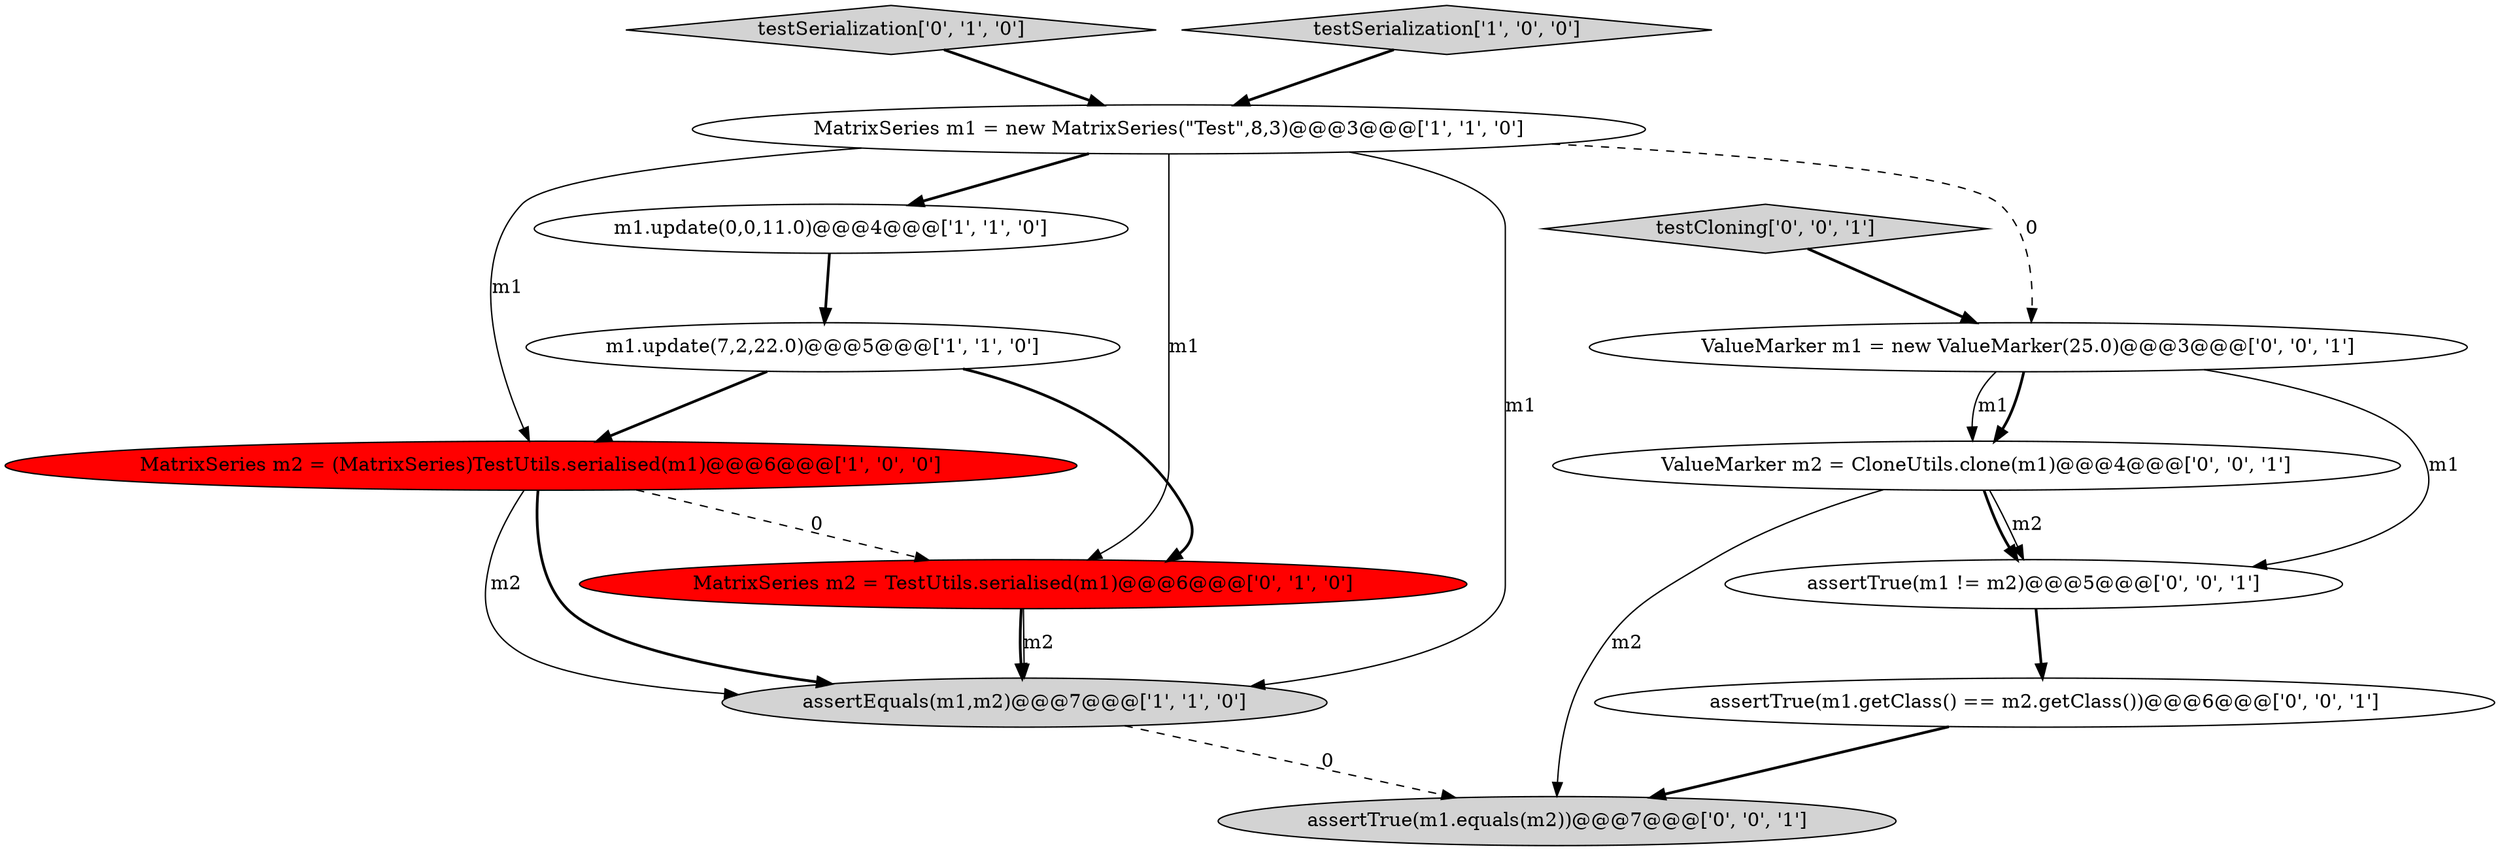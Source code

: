 digraph {
0 [style = filled, label = "m1.update(0,0,11.0)@@@4@@@['1', '1', '0']", fillcolor = white, shape = ellipse image = "AAA0AAABBB1BBB"];
1 [style = filled, label = "assertEquals(m1,m2)@@@7@@@['1', '1', '0']", fillcolor = lightgray, shape = ellipse image = "AAA0AAABBB1BBB"];
7 [style = filled, label = "testSerialization['0', '1', '0']", fillcolor = lightgray, shape = diamond image = "AAA0AAABBB2BBB"];
4 [style = filled, label = "MatrixSeries m2 = (MatrixSeries)TestUtils.serialised(m1)@@@6@@@['1', '0', '0']", fillcolor = red, shape = ellipse image = "AAA1AAABBB1BBB"];
8 [style = filled, label = "assertTrue(m1 != m2)@@@5@@@['0', '0', '1']", fillcolor = white, shape = ellipse image = "AAA0AAABBB3BBB"];
6 [style = filled, label = "MatrixSeries m2 = TestUtils.serialised(m1)@@@6@@@['0', '1', '0']", fillcolor = red, shape = ellipse image = "AAA1AAABBB2BBB"];
13 [style = filled, label = "testCloning['0', '0', '1']", fillcolor = lightgray, shape = diamond image = "AAA0AAABBB3BBB"];
3 [style = filled, label = "MatrixSeries m1 = new MatrixSeries(\"Test\",8,3)@@@3@@@['1', '1', '0']", fillcolor = white, shape = ellipse image = "AAA0AAABBB1BBB"];
5 [style = filled, label = "m1.update(7,2,22.0)@@@5@@@['1', '1', '0']", fillcolor = white, shape = ellipse image = "AAA0AAABBB1BBB"];
9 [style = filled, label = "ValueMarker m2 = CloneUtils.clone(m1)@@@4@@@['0', '0', '1']", fillcolor = white, shape = ellipse image = "AAA0AAABBB3BBB"];
2 [style = filled, label = "testSerialization['1', '0', '0']", fillcolor = lightgray, shape = diamond image = "AAA0AAABBB1BBB"];
11 [style = filled, label = "ValueMarker m1 = new ValueMarker(25.0)@@@3@@@['0', '0', '1']", fillcolor = white, shape = ellipse image = "AAA0AAABBB3BBB"];
12 [style = filled, label = "assertTrue(m1.getClass() == m2.getClass())@@@6@@@['0', '0', '1']", fillcolor = white, shape = ellipse image = "AAA0AAABBB3BBB"];
10 [style = filled, label = "assertTrue(m1.equals(m2))@@@7@@@['0', '0', '1']", fillcolor = lightgray, shape = ellipse image = "AAA0AAABBB3BBB"];
3->6 [style = solid, label="m1"];
2->3 [style = bold, label=""];
11->9 [style = solid, label="m1"];
9->10 [style = solid, label="m2"];
1->10 [style = dashed, label="0"];
4->6 [style = dashed, label="0"];
11->9 [style = bold, label=""];
9->8 [style = bold, label=""];
13->11 [style = bold, label=""];
7->3 [style = bold, label=""];
3->0 [style = bold, label=""];
6->1 [style = bold, label=""];
3->4 [style = solid, label="m1"];
12->10 [style = bold, label=""];
5->6 [style = bold, label=""];
4->1 [style = solid, label="m2"];
5->4 [style = bold, label=""];
6->1 [style = solid, label="m2"];
11->8 [style = solid, label="m1"];
4->1 [style = bold, label=""];
3->11 [style = dashed, label="0"];
8->12 [style = bold, label=""];
3->1 [style = solid, label="m1"];
0->5 [style = bold, label=""];
9->8 [style = solid, label="m2"];
}
